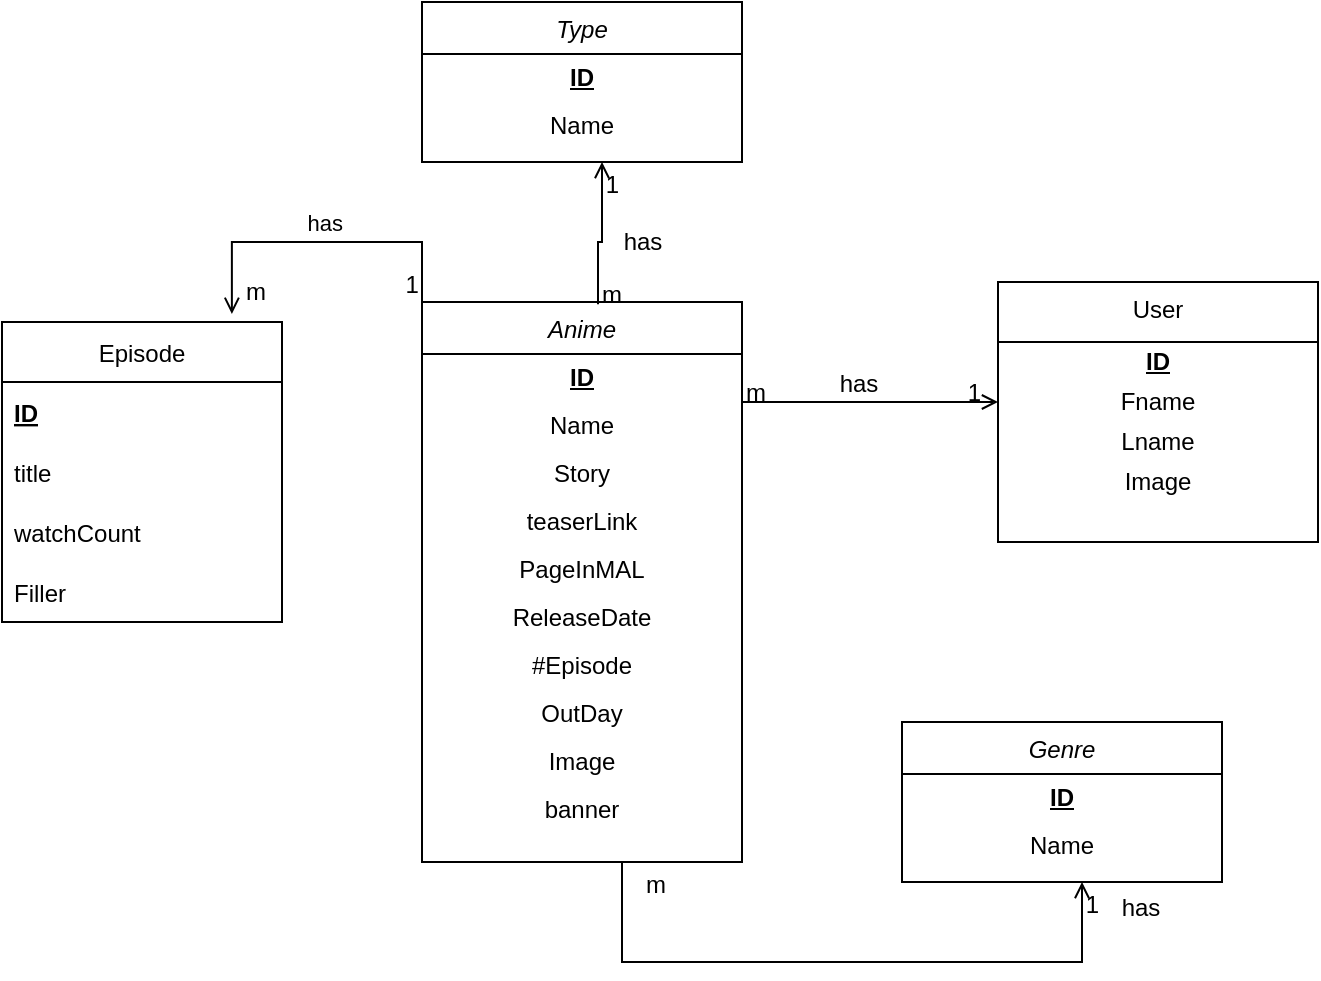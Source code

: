 <mxfile version="20.2.7" type="device"><diagram id="C5RBs43oDa-KdzZeNtuy" name="Page-1"><mxGraphModel dx="868" dy="1629" grid="1" gridSize="10" guides="1" tooltips="1" connect="1" arrows="1" fold="1" page="1" pageScale="1" pageWidth="827" pageHeight="1169" math="0" shadow="0"><root><mxCell id="WIyWlLk6GJQsqaUBKTNV-0"/><mxCell id="WIyWlLk6GJQsqaUBKTNV-1" parent="WIyWlLk6GJQsqaUBKTNV-0"/><mxCell id="zkfFHV4jXpPFQw0GAbJ--0" value="Anime" style="swimlane;fontStyle=2;align=center;verticalAlign=top;childLayout=stackLayout;horizontal=1;startSize=26;horizontalStack=0;resizeParent=1;resizeLast=0;collapsible=1;marginBottom=0;rounded=0;shadow=0;strokeWidth=1;" parent="WIyWlLk6GJQsqaUBKTNV-1" vertex="1"><mxGeometry x="220" y="130" width="160" height="280" as="geometry"><mxRectangle x="230" y="140" width="160" height="26" as="alternateBounds"/></mxGeometry></mxCell><mxCell id="TnsQRXhjK2rEeqXiHL4--2" value="ID" style="text;html=1;strokeColor=none;fillColor=none;align=center;verticalAlign=middle;whiteSpace=wrap;rounded=0;fontStyle=5" parent="zkfFHV4jXpPFQw0GAbJ--0" vertex="1"><mxGeometry y="26" width="160" height="24" as="geometry"/></mxCell><mxCell id="TnsQRXhjK2rEeqXiHL4--7" value="Name" style="text;html=1;strokeColor=none;fillColor=none;align=center;verticalAlign=middle;whiteSpace=wrap;rounded=0;" parent="zkfFHV4jXpPFQw0GAbJ--0" vertex="1"><mxGeometry y="50" width="160" height="24" as="geometry"/></mxCell><mxCell id="TnsQRXhjK2rEeqXiHL4--8" value="Story" style="text;html=1;strokeColor=none;fillColor=none;align=center;verticalAlign=middle;whiteSpace=wrap;rounded=0;" parent="zkfFHV4jXpPFQw0GAbJ--0" vertex="1"><mxGeometry y="74" width="160" height="24" as="geometry"/></mxCell><mxCell id="TnsQRXhjK2rEeqXiHL4--9" value="teaserLink" style="text;html=1;strokeColor=none;fillColor=none;align=center;verticalAlign=middle;whiteSpace=wrap;rounded=0;" parent="zkfFHV4jXpPFQw0GAbJ--0" vertex="1"><mxGeometry y="98" width="160" height="24" as="geometry"/></mxCell><mxCell id="TnsQRXhjK2rEeqXiHL4--10" value="PageInMAL" style="text;html=1;strokeColor=none;fillColor=none;align=center;verticalAlign=middle;whiteSpace=wrap;rounded=0;" parent="zkfFHV4jXpPFQw0GAbJ--0" vertex="1"><mxGeometry y="122" width="160" height="24" as="geometry"/></mxCell><mxCell id="TnsQRXhjK2rEeqXiHL4--11" value="ReleaseDate" style="text;html=1;strokeColor=none;fillColor=none;align=center;verticalAlign=middle;whiteSpace=wrap;rounded=0;" parent="zkfFHV4jXpPFQw0GAbJ--0" vertex="1"><mxGeometry y="146" width="160" height="24" as="geometry"/></mxCell><mxCell id="TnsQRXhjK2rEeqXiHL4--12" value="#Episode" style="text;html=1;strokeColor=none;fillColor=none;align=center;verticalAlign=middle;whiteSpace=wrap;rounded=0;" parent="zkfFHV4jXpPFQw0GAbJ--0" vertex="1"><mxGeometry y="170" width="160" height="24" as="geometry"/></mxCell><mxCell id="TnsQRXhjK2rEeqXiHL4--13" value="OutDay" style="text;html=1;strokeColor=none;fillColor=none;align=center;verticalAlign=middle;whiteSpace=wrap;rounded=0;" parent="zkfFHV4jXpPFQw0GAbJ--0" vertex="1"><mxGeometry y="194" width="160" height="24" as="geometry"/></mxCell><mxCell id="TnsQRXhjK2rEeqXiHL4--35" value="Image" style="text;html=1;strokeColor=none;fillColor=none;align=center;verticalAlign=middle;whiteSpace=wrap;rounded=0;" parent="zkfFHV4jXpPFQw0GAbJ--0" vertex="1"><mxGeometry y="218" width="160" height="24" as="geometry"/></mxCell><mxCell id="TnsQRXhjK2rEeqXiHL4--36" value="banner" style="text;html=1;strokeColor=none;fillColor=none;align=center;verticalAlign=middle;whiteSpace=wrap;rounded=0;" parent="zkfFHV4jXpPFQw0GAbJ--0" vertex="1"><mxGeometry y="242" width="160" height="24" as="geometry"/></mxCell><mxCell id="zkfFHV4jXpPFQw0GAbJ--17" value="User" style="swimlane;fontStyle=0;align=center;verticalAlign=top;childLayout=stackLayout;horizontal=1;startSize=30;horizontalStack=0;resizeParent=1;resizeLast=0;collapsible=1;marginBottom=0;rounded=0;shadow=0;strokeWidth=1;" parent="WIyWlLk6GJQsqaUBKTNV-1" vertex="1"><mxGeometry x="508" y="120" width="160" height="130" as="geometry"><mxRectangle x="550" y="140" width="160" height="26" as="alternateBounds"/></mxGeometry></mxCell><mxCell id="TnsQRXhjK2rEeqXiHL4--0" value="ID" style="text;html=1;strokeColor=none;fillColor=none;align=center;verticalAlign=middle;whiteSpace=wrap;rounded=0;fontStyle=5" parent="zkfFHV4jXpPFQw0GAbJ--17" vertex="1"><mxGeometry y="30" width="160" height="20" as="geometry"/></mxCell><mxCell id="TnsQRXhjK2rEeqXiHL4--15" value="Fname" style="text;html=1;strokeColor=none;fillColor=none;align=center;verticalAlign=middle;whiteSpace=wrap;rounded=0;" parent="zkfFHV4jXpPFQw0GAbJ--17" vertex="1"><mxGeometry y="50" width="160" height="20" as="geometry"/></mxCell><mxCell id="TnsQRXhjK2rEeqXiHL4--16" value="Lname" style="text;html=1;strokeColor=none;fillColor=none;align=center;verticalAlign=middle;whiteSpace=wrap;rounded=0;" parent="zkfFHV4jXpPFQw0GAbJ--17" vertex="1"><mxGeometry y="70" width="160" height="20" as="geometry"/></mxCell><mxCell id="TnsQRXhjK2rEeqXiHL4--17" value="Image" style="text;html=1;strokeColor=none;fillColor=none;align=center;verticalAlign=middle;whiteSpace=wrap;rounded=0;" parent="zkfFHV4jXpPFQw0GAbJ--17" vertex="1"><mxGeometry y="90" width="160" height="20" as="geometry"/></mxCell><mxCell id="zkfFHV4jXpPFQw0GAbJ--26" value="" style="endArrow=open;shadow=0;strokeWidth=1;rounded=0;endFill=1;edgeStyle=elbowEdgeStyle;elbow=vertical;" parent="WIyWlLk6GJQsqaUBKTNV-1" source="zkfFHV4jXpPFQw0GAbJ--0" target="zkfFHV4jXpPFQw0GAbJ--17" edge="1"><mxGeometry x="0.5" y="41" relative="1" as="geometry"><mxPoint x="380" y="192" as="sourcePoint"/><mxPoint x="540" y="192" as="targetPoint"/><mxPoint x="-40" y="32" as="offset"/><Array as="points"><mxPoint x="430" y="180"/></Array></mxGeometry></mxCell><mxCell id="zkfFHV4jXpPFQw0GAbJ--27" value="m" style="resizable=0;align=left;verticalAlign=bottom;labelBackgroundColor=none;fontSize=12;" parent="zkfFHV4jXpPFQw0GAbJ--26" connectable="0" vertex="1"><mxGeometry x="-1" relative="1" as="geometry"><mxPoint y="4" as="offset"/></mxGeometry></mxCell><mxCell id="zkfFHV4jXpPFQw0GAbJ--28" value="1" style="resizable=0;align=right;verticalAlign=bottom;labelBackgroundColor=none;fontSize=12;" parent="zkfFHV4jXpPFQw0GAbJ--26" connectable="0" vertex="1"><mxGeometry x="1" relative="1" as="geometry"><mxPoint x="-7" y="4" as="offset"/></mxGeometry></mxCell><mxCell id="zkfFHV4jXpPFQw0GAbJ--29" value="has" style="text;html=1;resizable=0;points=[];;align=center;verticalAlign=middle;labelBackgroundColor=none;rounded=0;shadow=0;strokeWidth=1;fontSize=12;" parent="zkfFHV4jXpPFQw0GAbJ--26" vertex="1" connectable="0"><mxGeometry x="0.5" y="49" relative="1" as="geometry"><mxPoint x="-38" y="40" as="offset"/></mxGeometry></mxCell><mxCell id="TnsQRXhjK2rEeqXiHL4--19" value="Episode" style="swimlane;fontStyle=0;childLayout=stackLayout;horizontal=1;startSize=30;horizontalStack=0;resizeParent=1;resizeParentMax=0;resizeLast=0;collapsible=1;marginBottom=0;" parent="WIyWlLk6GJQsqaUBKTNV-1" vertex="1"><mxGeometry x="10" y="140" width="140" height="150" as="geometry"/></mxCell><mxCell id="TnsQRXhjK2rEeqXiHL4--20" value="ID" style="text;strokeColor=none;fillColor=none;align=left;verticalAlign=middle;spacingLeft=4;spacingRight=4;overflow=hidden;points=[[0,0.5],[1,0.5]];portConstraint=eastwest;rotatable=0;fontStyle=5" parent="TnsQRXhjK2rEeqXiHL4--19" vertex="1"><mxGeometry y="30" width="140" height="30" as="geometry"/></mxCell><mxCell id="TnsQRXhjK2rEeqXiHL4--21" value="title" style="text;strokeColor=none;fillColor=none;align=left;verticalAlign=middle;spacingLeft=4;spacingRight=4;overflow=hidden;points=[[0,0.5],[1,0.5]];portConstraint=eastwest;rotatable=0;" parent="TnsQRXhjK2rEeqXiHL4--19" vertex="1"><mxGeometry y="60" width="140" height="30" as="geometry"/></mxCell><mxCell id="TnsQRXhjK2rEeqXiHL4--22" value="watchCount" style="text;strokeColor=none;fillColor=none;align=left;verticalAlign=middle;spacingLeft=4;spacingRight=4;overflow=hidden;points=[[0,0.5],[1,0.5]];portConstraint=eastwest;rotatable=0;" parent="TnsQRXhjK2rEeqXiHL4--19" vertex="1"><mxGeometry y="90" width="140" height="30" as="geometry"/></mxCell><mxCell id="TnsQRXhjK2rEeqXiHL4--23" value="Filler" style="text;strokeColor=none;fillColor=none;align=left;verticalAlign=middle;spacingLeft=4;spacingRight=4;overflow=hidden;points=[[0,0.5],[1,0.5]];portConstraint=eastwest;rotatable=0;" parent="TnsQRXhjK2rEeqXiHL4--19" vertex="1"><mxGeometry y="120" width="140" height="30" as="geometry"/></mxCell><mxCell id="TnsQRXhjK2rEeqXiHL4--29" value="has" style="endArrow=open;shadow=0;strokeWidth=1;rounded=0;endFill=1;edgeStyle=elbowEdgeStyle;elbow=vertical;exitX=0;exitY=0.07;exitDx=0;exitDy=0;exitPerimeter=0;entryX=0.821;entryY=-0.027;entryDx=0;entryDy=0;entryPerimeter=0;" parent="WIyWlLk6GJQsqaUBKTNV-1" source="zkfFHV4jXpPFQw0GAbJ--0" target="TnsQRXhjK2rEeqXiHL4--19" edge="1"><mxGeometry x="0.085" y="-10" relative="1" as="geometry"><mxPoint x="140" y="100" as="sourcePoint"/><mxPoint x="268" y="100" as="targetPoint"/><mxPoint as="offset"/><Array as="points"><mxPoint x="190" y="100"/></Array></mxGeometry></mxCell><mxCell id="TnsQRXhjK2rEeqXiHL4--30" value="m" style="resizable=0;align=left;verticalAlign=bottom;labelBackgroundColor=none;fontSize=12;" parent="TnsQRXhjK2rEeqXiHL4--29" connectable="0" vertex="1"><mxGeometry x="-1" relative="1" as="geometry"><mxPoint x="-90" y="-16" as="offset"/></mxGeometry></mxCell><mxCell id="TnsQRXhjK2rEeqXiHL4--31" value="1" style="resizable=0;align=right;verticalAlign=bottom;labelBackgroundColor=none;fontSize=12;" parent="TnsQRXhjK2rEeqXiHL4--29" connectable="0" vertex="1"><mxGeometry x="1" relative="1" as="geometry"><mxPoint x="95" y="-6" as="offset"/></mxGeometry></mxCell><mxCell id="olUAg2xsn-OzLx6SPXUd-0" value="Type" style="swimlane;fontStyle=2;align=center;verticalAlign=top;childLayout=stackLayout;horizontal=1;startSize=26;horizontalStack=0;resizeParent=1;resizeLast=0;collapsible=1;marginBottom=0;rounded=0;shadow=0;strokeWidth=1;" vertex="1" parent="WIyWlLk6GJQsqaUBKTNV-1"><mxGeometry x="220" y="-20" width="160" height="80" as="geometry"><mxRectangle x="230" y="140" width="160" height="26" as="alternateBounds"/></mxGeometry></mxCell><mxCell id="olUAg2xsn-OzLx6SPXUd-1" value="ID" style="text;html=1;strokeColor=none;fillColor=none;align=center;verticalAlign=middle;whiteSpace=wrap;rounded=0;fontStyle=5" vertex="1" parent="olUAg2xsn-OzLx6SPXUd-0"><mxGeometry y="26" width="160" height="24" as="geometry"/></mxCell><mxCell id="olUAg2xsn-OzLx6SPXUd-2" value="Name" style="text;html=1;strokeColor=none;fillColor=none;align=center;verticalAlign=middle;whiteSpace=wrap;rounded=0;" vertex="1" parent="olUAg2xsn-OzLx6SPXUd-0"><mxGeometry y="50" width="160" height="24" as="geometry"/></mxCell><mxCell id="olUAg2xsn-OzLx6SPXUd-12" value="" style="endArrow=open;shadow=0;strokeWidth=1;rounded=0;endFill=1;edgeStyle=elbowEdgeStyle;elbow=vertical;exitX=0.55;exitY=0.004;exitDx=0;exitDy=0;exitPerimeter=0;" edge="1" parent="WIyWlLk6GJQsqaUBKTNV-1" source="zkfFHV4jXpPFQw0GAbJ--0"><mxGeometry x="0.5" y="41" relative="1" as="geometry"><mxPoint x="330" y="100" as="sourcePoint"/><mxPoint x="310" y="60" as="targetPoint"/><mxPoint x="-40" y="32" as="offset"/><Array as="points"><mxPoint x="380" y="100"/></Array></mxGeometry></mxCell><mxCell id="olUAg2xsn-OzLx6SPXUd-13" value="m" style="resizable=0;align=left;verticalAlign=bottom;labelBackgroundColor=none;fontSize=12;" connectable="0" vertex="1" parent="olUAg2xsn-OzLx6SPXUd-12"><mxGeometry x="-1" relative="1" as="geometry"><mxPoint y="4" as="offset"/></mxGeometry></mxCell><mxCell id="olUAg2xsn-OzLx6SPXUd-14" value="1" style="resizable=0;align=right;verticalAlign=bottom;labelBackgroundColor=none;fontSize=12;" connectable="0" vertex="1" parent="olUAg2xsn-OzLx6SPXUd-12"><mxGeometry x="1" relative="1" as="geometry"><mxPoint x="10" y="20" as="offset"/></mxGeometry></mxCell><mxCell id="olUAg2xsn-OzLx6SPXUd-15" value="has" style="text;html=1;resizable=0;points=[];;align=center;verticalAlign=middle;labelBackgroundColor=none;rounded=0;shadow=0;strokeWidth=1;fontSize=12;" vertex="1" connectable="0" parent="olUAg2xsn-OzLx6SPXUd-12"><mxGeometry x="0.5" y="49" relative="1" as="geometry"><mxPoint x="69" y="22" as="offset"/></mxGeometry></mxCell><mxCell id="olUAg2xsn-OzLx6SPXUd-16" value="Genre" style="swimlane;fontStyle=2;align=center;verticalAlign=top;childLayout=stackLayout;horizontal=1;startSize=26;horizontalStack=0;resizeParent=1;resizeLast=0;collapsible=1;marginBottom=0;rounded=0;shadow=0;strokeWidth=1;" vertex="1" parent="WIyWlLk6GJQsqaUBKTNV-1"><mxGeometry x="460" y="340" width="160" height="80" as="geometry"><mxRectangle x="230" y="140" width="160" height="26" as="alternateBounds"/></mxGeometry></mxCell><mxCell id="olUAg2xsn-OzLx6SPXUd-17" value="ID" style="text;html=1;strokeColor=none;fillColor=none;align=center;verticalAlign=middle;whiteSpace=wrap;rounded=0;fontStyle=5" vertex="1" parent="olUAg2xsn-OzLx6SPXUd-16"><mxGeometry y="26" width="160" height="24" as="geometry"/></mxCell><mxCell id="olUAg2xsn-OzLx6SPXUd-18" value="Name" style="text;html=1;strokeColor=none;fillColor=none;align=center;verticalAlign=middle;whiteSpace=wrap;rounded=0;" vertex="1" parent="olUAg2xsn-OzLx6SPXUd-16"><mxGeometry y="50" width="160" height="24" as="geometry"/></mxCell><mxCell id="olUAg2xsn-OzLx6SPXUd-19" value="" style="endArrow=open;shadow=0;strokeWidth=1;rounded=0;endFill=1;edgeStyle=elbowEdgeStyle;elbow=vertical;" edge="1" parent="WIyWlLk6GJQsqaUBKTNV-1"><mxGeometry x="0.5" y="41" relative="1" as="geometry"><mxPoint x="320" y="410" as="sourcePoint"/><mxPoint x="550" y="420" as="targetPoint"/><mxPoint x="-40" y="32" as="offset"/><Array as="points"><mxPoint x="620" y="460"/></Array></mxGeometry></mxCell><mxCell id="olUAg2xsn-OzLx6SPXUd-20" value="m" style="resizable=0;align=left;verticalAlign=bottom;labelBackgroundColor=none;fontSize=12;" connectable="0" vertex="1" parent="olUAg2xsn-OzLx6SPXUd-19"><mxGeometry x="-1" relative="1" as="geometry"><mxPoint x="10" y="20" as="offset"/></mxGeometry></mxCell><mxCell id="olUAg2xsn-OzLx6SPXUd-21" value="1" style="resizable=0;align=right;verticalAlign=bottom;labelBackgroundColor=none;fontSize=12;" connectable="0" vertex="1" parent="olUAg2xsn-OzLx6SPXUd-19"><mxGeometry x="1" relative="1" as="geometry"><mxPoint x="10" y="20" as="offset"/></mxGeometry></mxCell><mxCell id="olUAg2xsn-OzLx6SPXUd-22" value="has" style="text;html=1;resizable=0;points=[];;align=center;verticalAlign=middle;labelBackgroundColor=none;rounded=0;shadow=0;strokeWidth=1;fontSize=12;" vertex="1" connectable="0" parent="olUAg2xsn-OzLx6SPXUd-19"><mxGeometry x="0.5" y="49" relative="1" as="geometry"><mxPoint x="69" y="22" as="offset"/></mxGeometry></mxCell></root></mxGraphModel></diagram></mxfile>
